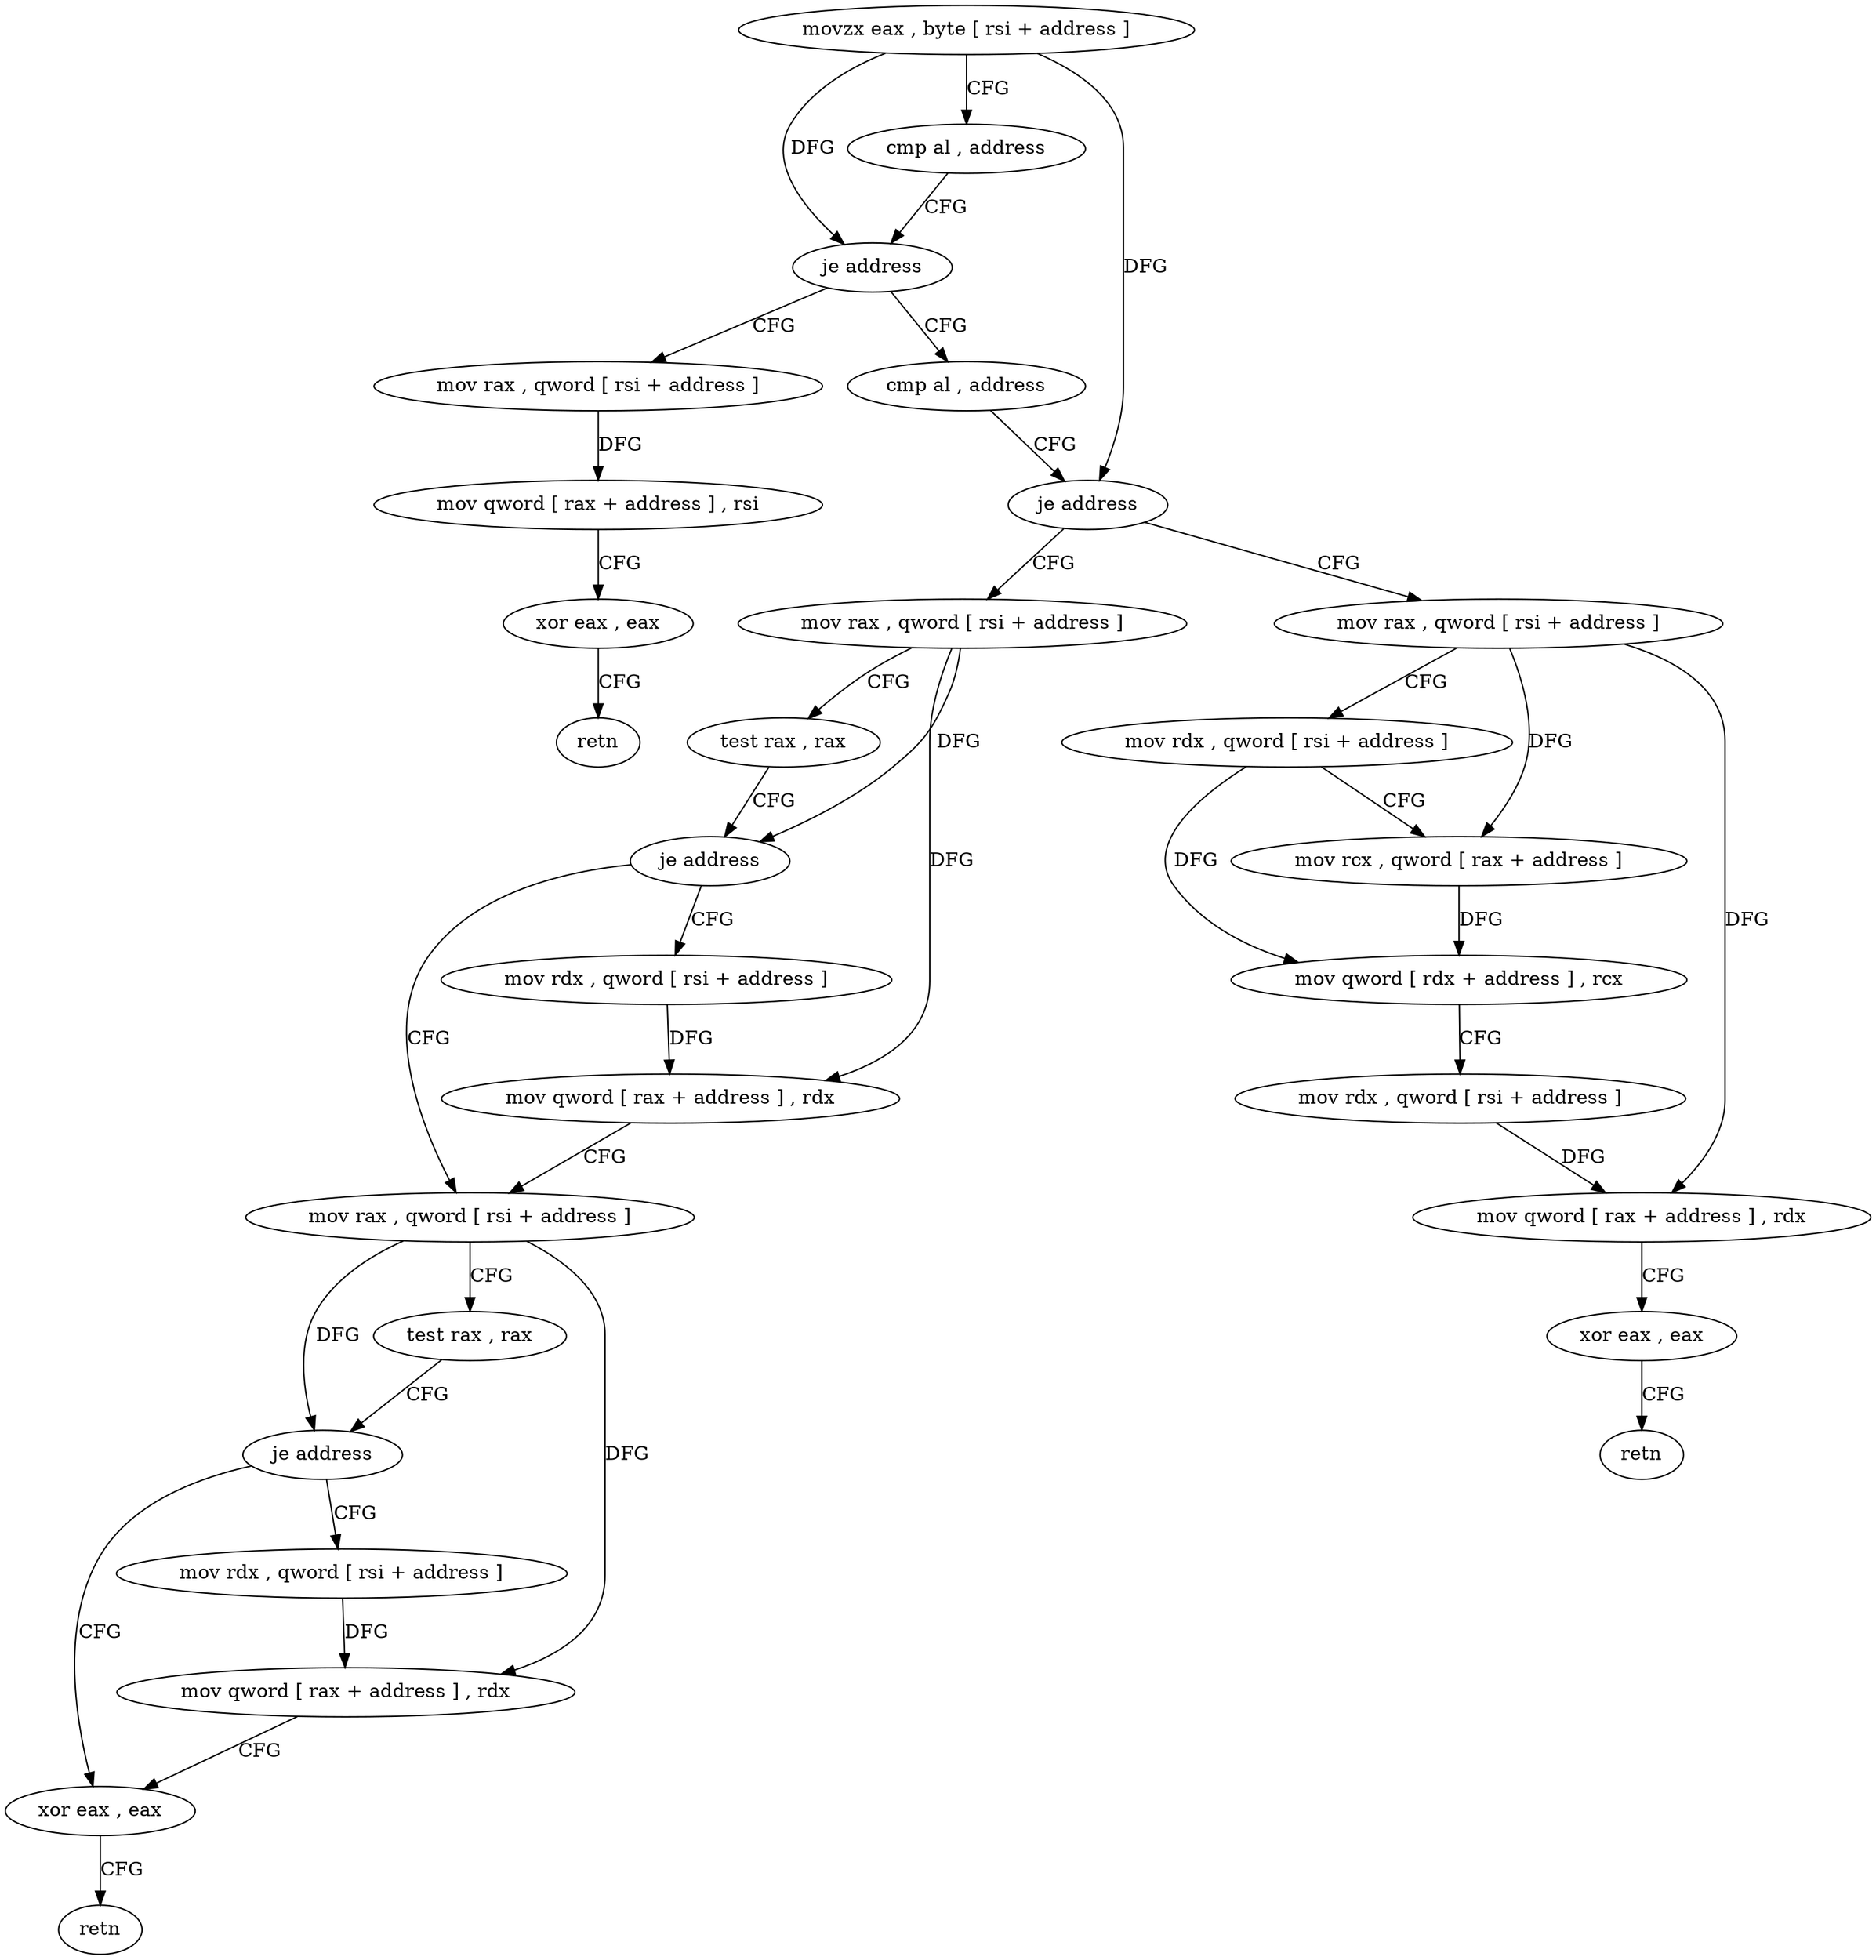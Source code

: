 digraph "func" {
"4329040" [label = "movzx eax , byte [ rsi + address ]" ]
"4329044" [label = "cmp al , address" ]
"4329046" [label = "je address" ]
"4329128" [label = "mov rax , qword [ rsi + address ]" ]
"4329048" [label = "cmp al , address" ]
"4329132" [label = "mov qword [ rax + address ] , rsi" ]
"4329136" [label = "xor eax , eax" ]
"4329138" [label = "retn" ]
"4329050" [label = "je address" ]
"4329096" [label = "mov rax , qword [ rsi + address ]" ]
"4329052" [label = "mov rax , qword [ rsi + address ]" ]
"4329100" [label = "mov rdx , qword [ rsi + address ]" ]
"4329104" [label = "mov rcx , qword [ rax + address ]" ]
"4329108" [label = "mov qword [ rdx + address ] , rcx" ]
"4329112" [label = "mov rdx , qword [ rsi + address ]" ]
"4329116" [label = "mov qword [ rax + address ] , rdx" ]
"4329120" [label = "xor eax , eax" ]
"4329122" [label = "retn" ]
"4329056" [label = "test rax , rax" ]
"4329059" [label = "je address" ]
"4329069" [label = "mov rax , qword [ rsi + address ]" ]
"4329061" [label = "mov rdx , qword [ rsi + address ]" ]
"4329073" [label = "test rax , rax" ]
"4329076" [label = "je address" ]
"4329086" [label = "xor eax , eax" ]
"4329078" [label = "mov rdx , qword [ rsi + address ]" ]
"4329065" [label = "mov qword [ rax + address ] , rdx" ]
"4329088" [label = "retn" ]
"4329082" [label = "mov qword [ rax + address ] , rdx" ]
"4329040" -> "4329044" [ label = "CFG" ]
"4329040" -> "4329046" [ label = "DFG" ]
"4329040" -> "4329050" [ label = "DFG" ]
"4329044" -> "4329046" [ label = "CFG" ]
"4329046" -> "4329128" [ label = "CFG" ]
"4329046" -> "4329048" [ label = "CFG" ]
"4329128" -> "4329132" [ label = "DFG" ]
"4329048" -> "4329050" [ label = "CFG" ]
"4329132" -> "4329136" [ label = "CFG" ]
"4329136" -> "4329138" [ label = "CFG" ]
"4329050" -> "4329096" [ label = "CFG" ]
"4329050" -> "4329052" [ label = "CFG" ]
"4329096" -> "4329100" [ label = "CFG" ]
"4329096" -> "4329104" [ label = "DFG" ]
"4329096" -> "4329116" [ label = "DFG" ]
"4329052" -> "4329056" [ label = "CFG" ]
"4329052" -> "4329059" [ label = "DFG" ]
"4329052" -> "4329065" [ label = "DFG" ]
"4329100" -> "4329104" [ label = "CFG" ]
"4329100" -> "4329108" [ label = "DFG" ]
"4329104" -> "4329108" [ label = "DFG" ]
"4329108" -> "4329112" [ label = "CFG" ]
"4329112" -> "4329116" [ label = "DFG" ]
"4329116" -> "4329120" [ label = "CFG" ]
"4329120" -> "4329122" [ label = "CFG" ]
"4329056" -> "4329059" [ label = "CFG" ]
"4329059" -> "4329069" [ label = "CFG" ]
"4329059" -> "4329061" [ label = "CFG" ]
"4329069" -> "4329073" [ label = "CFG" ]
"4329069" -> "4329076" [ label = "DFG" ]
"4329069" -> "4329082" [ label = "DFG" ]
"4329061" -> "4329065" [ label = "DFG" ]
"4329073" -> "4329076" [ label = "CFG" ]
"4329076" -> "4329086" [ label = "CFG" ]
"4329076" -> "4329078" [ label = "CFG" ]
"4329086" -> "4329088" [ label = "CFG" ]
"4329078" -> "4329082" [ label = "DFG" ]
"4329065" -> "4329069" [ label = "CFG" ]
"4329082" -> "4329086" [ label = "CFG" ]
}
